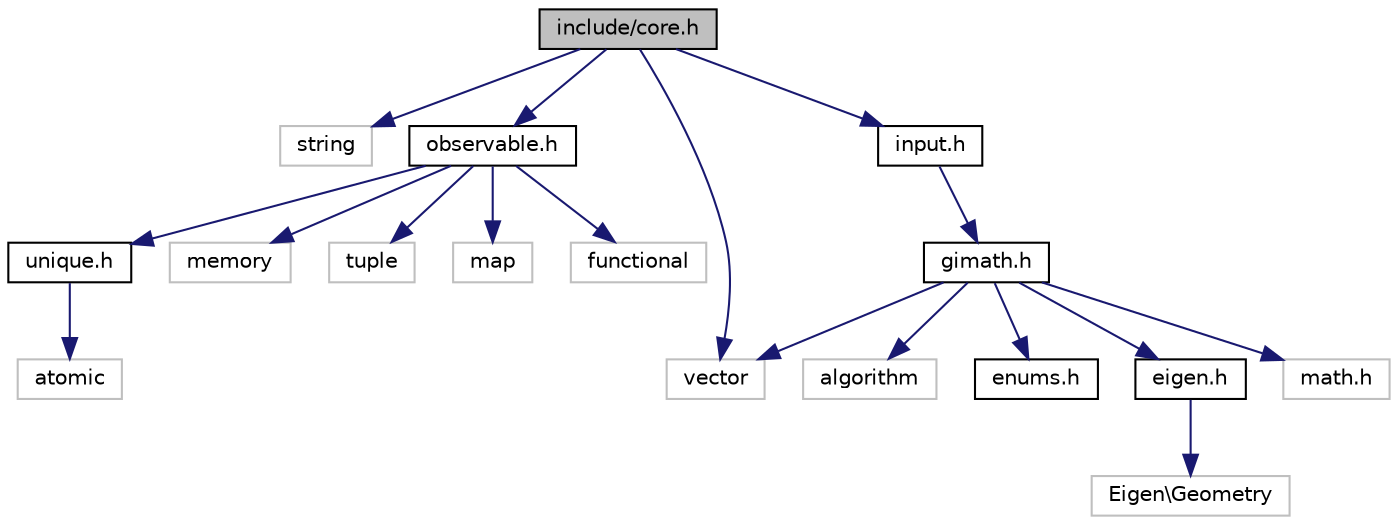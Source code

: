 digraph "include/core.h"
{
  edge [fontname="Helvetica",fontsize="10",labelfontname="Helvetica",labelfontsize="10"];
  node [fontname="Helvetica",fontsize="10",shape=record];
  Node1 [label="include/core.h",height=0.2,width=0.4,color="black", fillcolor="grey75", style="filled", fontcolor="black"];
  Node1 -> Node2 [color="midnightblue",fontsize="10",style="solid",fontname="Helvetica"];
  Node2 [label="string",height=0.2,width=0.4,color="grey75", fillcolor="white", style="filled"];
  Node1 -> Node3 [color="midnightblue",fontsize="10",style="solid",fontname="Helvetica"];
  Node3 [label="vector",height=0.2,width=0.4,color="grey75", fillcolor="white", style="filled"];
  Node1 -> Node4 [color="midnightblue",fontsize="10",style="solid",fontname="Helvetica"];
  Node4 [label="observable.h",height=0.2,width=0.4,color="black", fillcolor="white", style="filled",URL="$observable_8h.html",tooltip="Classes used to implement and manage the observer pattern. "];
  Node4 -> Node5 [color="midnightblue",fontsize="10",style="solid",fontname="Helvetica"];
  Node5 [label="map",height=0.2,width=0.4,color="grey75", fillcolor="white", style="filled"];
  Node4 -> Node6 [color="midnightblue",fontsize="10",style="solid",fontname="Helvetica"];
  Node6 [label="functional",height=0.2,width=0.4,color="grey75", fillcolor="white", style="filled"];
  Node4 -> Node7 [color="midnightblue",fontsize="10",style="solid",fontname="Helvetica"];
  Node7 [label="memory",height=0.2,width=0.4,color="grey75", fillcolor="white", style="filled"];
  Node4 -> Node8 [color="midnightblue",fontsize="10",style="solid",fontname="Helvetica"];
  Node8 [label="tuple",height=0.2,width=0.4,color="grey75", fillcolor="white", style="filled"];
  Node4 -> Node9 [color="midnightblue",fontsize="10",style="solid",fontname="Helvetica"];
  Node9 [label="unique.h",height=0.2,width=0.4,color="black", fillcolor="white", style="filled",URL="$unique_8h.html",tooltip="Classes and functions used to manage unique objects. "];
  Node9 -> Node10 [color="midnightblue",fontsize="10",style="solid",fontname="Helvetica"];
  Node10 [label="atomic",height=0.2,width=0.4,color="grey75", fillcolor="white", style="filled"];
  Node1 -> Node11 [color="midnightblue",fontsize="10",style="solid",fontname="Helvetica"];
  Node11 [label="input.h",height=0.2,width=0.4,color="black", fillcolor="white", style="filled",URL="$input_8h.html",tooltip="Classes to manage the user input. "];
  Node11 -> Node12 [color="midnightblue",fontsize="10",style="solid",fontname="Helvetica"];
  Node12 [label="gimath.h",height=0.2,width=0.4,color="black", fillcolor="white", style="filled",URL="$gimath_8h.html",tooltip="Mathematical and geometrical classes and methods. "];
  Node12 -> Node13 [color="midnightblue",fontsize="10",style="solid",fontname="Helvetica"];
  Node13 [label="eigen.h",height=0.2,width=0.4,color="black", fillcolor="white", style="filled",URL="$eigen_8h.html",tooltip="Wrapper around Eigen headers. "];
  Node13 -> Node14 [color="midnightblue",fontsize="10",style="solid",fontname="Helvetica"];
  Node14 [label="Eigen\\Geometry",height=0.2,width=0.4,color="grey75", fillcolor="white", style="filled"];
  Node12 -> Node15 [color="midnightblue",fontsize="10",style="solid",fontname="Helvetica"];
  Node15 [label="math.h",height=0.2,width=0.4,color="grey75", fillcolor="white", style="filled"];
  Node12 -> Node16 [color="midnightblue",fontsize="10",style="solid",fontname="Helvetica"];
  Node16 [label="algorithm",height=0.2,width=0.4,color="grey75", fillcolor="white", style="filled"];
  Node12 -> Node3 [color="midnightblue",fontsize="10",style="solid",fontname="Helvetica"];
  Node12 -> Node17 [color="midnightblue",fontsize="10",style="solid",fontname="Helvetica"];
  Node17 [label="enums.h",height=0.2,width=0.4,color="black", fillcolor="white", style="filled",URL="$enums_8h.html",tooltip="Interfaces related to enumerables. "];
}
